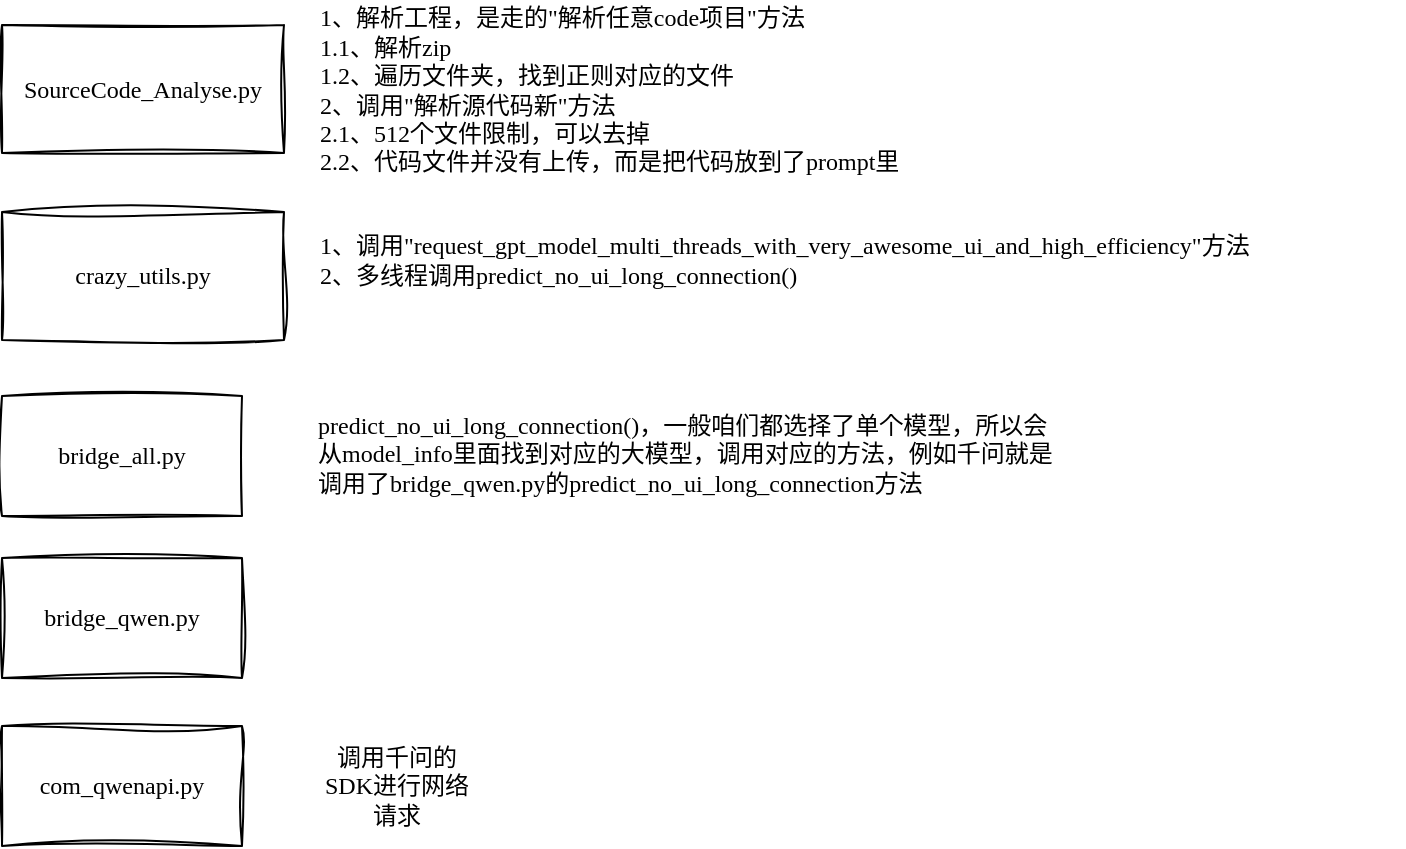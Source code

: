 <mxfile version="24.7.10">
  <diagram name="第 1 页" id="02ScULGacxyKfF7unl8M">
    <mxGraphModel dx="1050" dy="1026" grid="0" gridSize="10" guides="1" tooltips="1" connect="1" arrows="1" fold="1" page="0" pageScale="1" pageWidth="827" pageHeight="1169" math="0" shadow="0">
      <root>
        <mxCell id="0" />
        <mxCell id="1" parent="0" />
        <mxCell id="YlDCwj8djNIpttUBDTGe-1" value="com_qwenapi.py" style="rounded=0;whiteSpace=wrap;html=1;sketch=1;curveFitting=1;jiggle=2;fontFamily=Comic Sans MS;" vertex="1" parent="1">
          <mxGeometry x="141" y="283" width="120" height="60" as="geometry" />
        </mxCell>
        <mxCell id="YlDCwj8djNIpttUBDTGe-3" value="调用千问的SDK进行网络请求" style="text;html=1;align=center;verticalAlign=middle;whiteSpace=wrap;rounded=0;fontFamily=Comic Sans MS;fontSize=12;fontColor=default;" vertex="1" parent="1">
          <mxGeometry x="297" y="291.5" width="83" height="43" as="geometry" />
        </mxCell>
        <mxCell id="YlDCwj8djNIpttUBDTGe-4" value="bridge_qwen.py" style="rounded=0;whiteSpace=wrap;html=1;sketch=1;curveFitting=1;jiggle=2;fontFamily=Comic Sans MS;" vertex="1" parent="1">
          <mxGeometry x="141" y="199" width="120" height="60" as="geometry" />
        </mxCell>
        <mxCell id="YlDCwj8djNIpttUBDTGe-5" value="bridge_all.py" style="rounded=0;whiteSpace=wrap;html=1;sketch=1;curveFitting=1;jiggle=2;fontFamily=Comic Sans MS;" vertex="1" parent="1">
          <mxGeometry x="141" y="118" width="120" height="60" as="geometry" />
        </mxCell>
        <mxCell id="YlDCwj8djNIpttUBDTGe-6" value="predict_no_ui_long_connection()，一般咱们都选择了单个模型，所以会从model_info里面找到对应的大模型，调用对应的方法，例如千问就是调用了&lt;span style=&quot;text-align: center;&quot;&gt;bridge_qwen.py的&lt;/span&gt;predict_no_ui_long_connection方法" style="text;html=1;align=left;verticalAlign=middle;whiteSpace=wrap;rounded=0;fontFamily=Comic Sans MS;fontSize=12;fontColor=default;" vertex="1" parent="1">
          <mxGeometry x="297" y="115" width="373" height="63" as="geometry" />
        </mxCell>
        <mxCell id="YlDCwj8djNIpttUBDTGe-7" value="SourceCode_Analyse.py" style="rounded=0;whiteSpace=wrap;html=1;sketch=1;curveFitting=1;jiggle=2;fontFamily=Comic Sans MS;" vertex="1" parent="1">
          <mxGeometry x="141" y="-67.5" width="141" height="64" as="geometry" />
        </mxCell>
        <mxCell id="YlDCwj8djNIpttUBDTGe-8" value="1、解析工程，是走的&quot;解析任意code项目&quot;方法&lt;div&gt;1.1、解析zip&lt;/div&gt;&lt;div&gt;1.2、遍历文件夹，找到正则对应的文件&lt;/div&gt;&lt;div&gt;2、调用&quot;解析源代码新&quot;方法&lt;/div&gt;&lt;div&gt;2.1、512个文件限制，可以去掉&lt;/div&gt;&lt;div&gt;2.2、代码文件并没有上传，而是把代码放到了prompt里&lt;/div&gt;" style="text;html=1;align=left;verticalAlign=middle;whiteSpace=wrap;rounded=0;fontFamily=Comic Sans MS;fontSize=12;fontColor=default;" vertex="1" parent="1">
          <mxGeometry x="298" y="-80" width="387" height="89" as="geometry" />
        </mxCell>
        <mxCell id="YlDCwj8djNIpttUBDTGe-9" value="crazy_utils.py" style="rounded=0;whiteSpace=wrap;html=1;sketch=1;curveFitting=1;jiggle=2;fontFamily=Comic Sans MS;" vertex="1" parent="1">
          <mxGeometry x="141" y="26" width="141" height="64" as="geometry" />
        </mxCell>
        <mxCell id="YlDCwj8djNIpttUBDTGe-10" value="1、调用&quot;request_gpt_model_multi_threads_with_very_awesome_ui_and_high_efficiency&quot;方法&lt;div&gt;2、多线程调用&lt;span style=&quot;background-color: initial;&quot;&gt;predict_no_ui_long_connection()&lt;/span&gt;&lt;/div&gt;" style="text;html=1;align=left;verticalAlign=middle;whiteSpace=wrap;rounded=0;fontFamily=Comic Sans MS;fontSize=12;fontColor=default;" vertex="1" parent="1">
          <mxGeometry x="298" y="35" width="544" height="30" as="geometry" />
        </mxCell>
      </root>
    </mxGraphModel>
  </diagram>
</mxfile>

